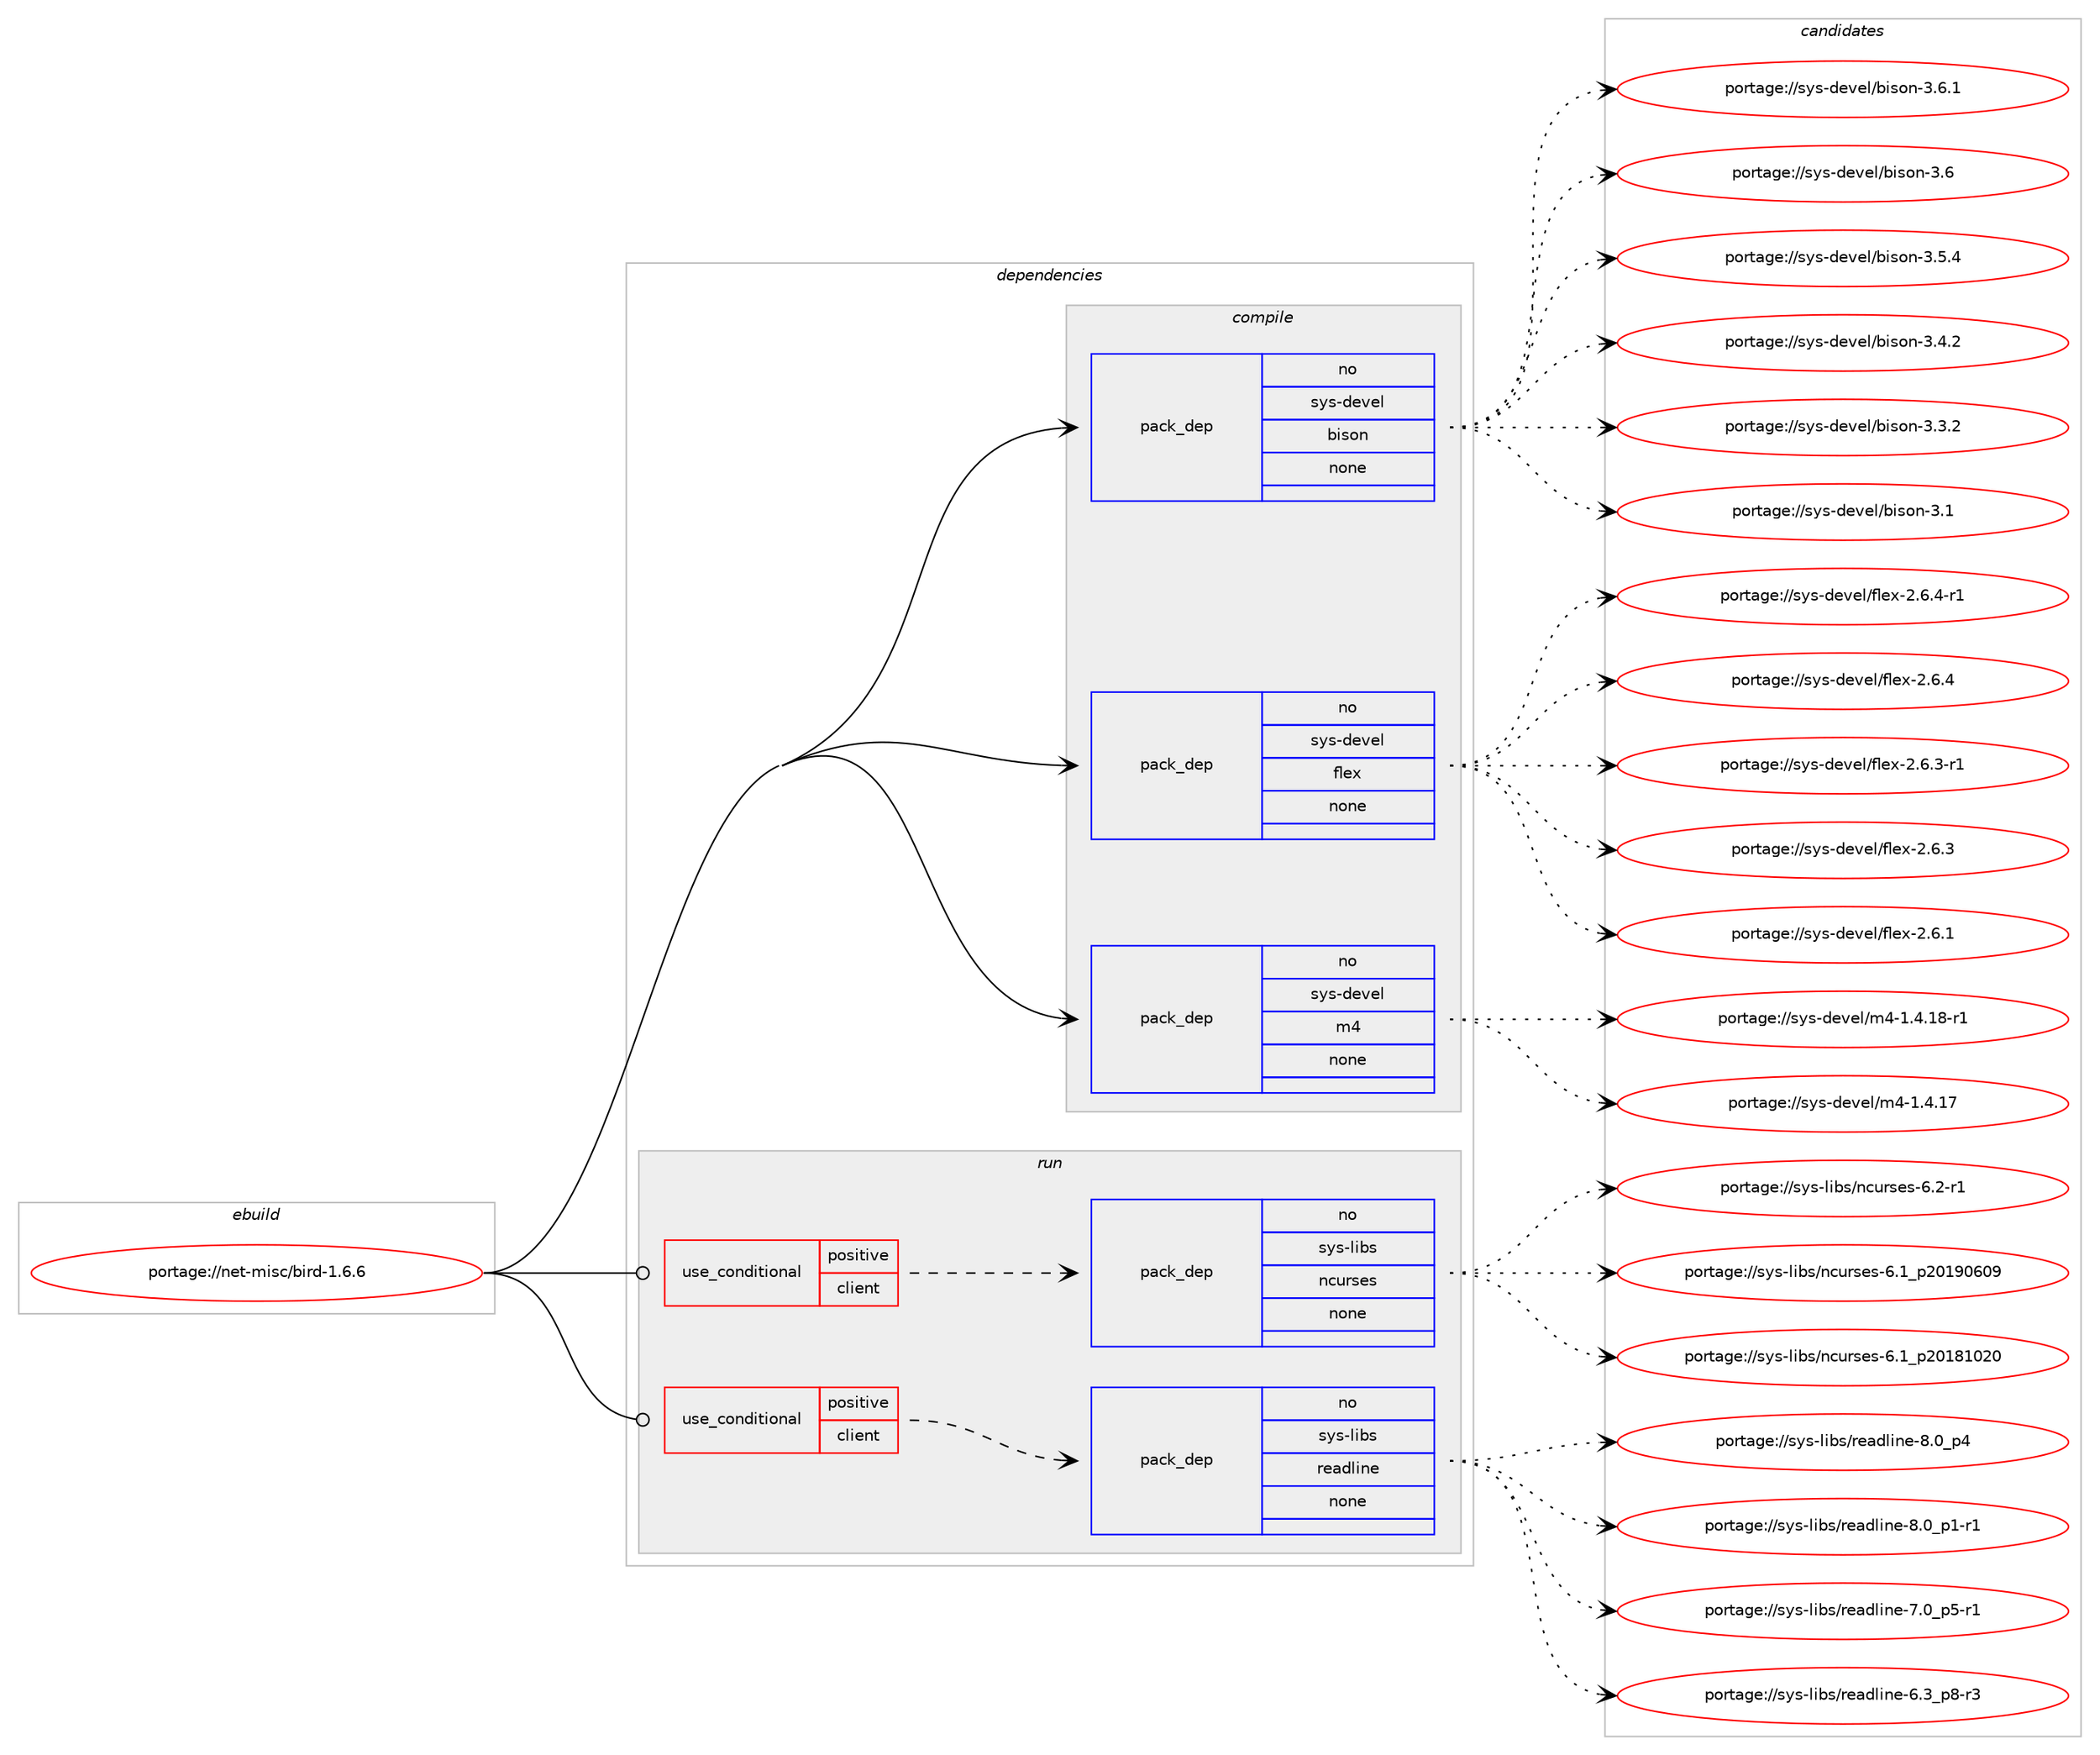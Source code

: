 digraph prolog {

# *************
# Graph options
# *************

newrank=true;
concentrate=true;
compound=true;
graph [rankdir=LR,fontname=Helvetica,fontsize=10,ranksep=1.5];#, ranksep=2.5, nodesep=0.2];
edge  [arrowhead=vee];
node  [fontname=Helvetica,fontsize=10];

# **********
# The ebuild
# **********

subgraph cluster_leftcol {
color=gray;
rank=same;
label=<<i>ebuild</i>>;
id [label="portage://net-misc/bird-1.6.6", color=red, width=4, href="../net-misc/bird-1.6.6.svg"];
}

# ****************
# The dependencies
# ****************

subgraph cluster_midcol {
color=gray;
label=<<i>dependencies</i>>;
subgraph cluster_compile {
fillcolor="#eeeeee";
style=filled;
label=<<i>compile</i>>;
subgraph pack8649 {
dependency10990 [label=<<TABLE BORDER="0" CELLBORDER="1" CELLSPACING="0" CELLPADDING="4" WIDTH="220"><TR><TD ROWSPAN="6" CELLPADDING="30">pack_dep</TD></TR><TR><TD WIDTH="110">no</TD></TR><TR><TD>sys-devel</TD></TR><TR><TD>bison</TD></TR><TR><TD>none</TD></TR><TR><TD></TD></TR></TABLE>>, shape=none, color=blue];
}
id:e -> dependency10990:w [weight=20,style="solid",arrowhead="vee"];
subgraph pack8650 {
dependency10991 [label=<<TABLE BORDER="0" CELLBORDER="1" CELLSPACING="0" CELLPADDING="4" WIDTH="220"><TR><TD ROWSPAN="6" CELLPADDING="30">pack_dep</TD></TR><TR><TD WIDTH="110">no</TD></TR><TR><TD>sys-devel</TD></TR><TR><TD>flex</TD></TR><TR><TD>none</TD></TR><TR><TD></TD></TR></TABLE>>, shape=none, color=blue];
}
id:e -> dependency10991:w [weight=20,style="solid",arrowhead="vee"];
subgraph pack8651 {
dependency10992 [label=<<TABLE BORDER="0" CELLBORDER="1" CELLSPACING="0" CELLPADDING="4" WIDTH="220"><TR><TD ROWSPAN="6" CELLPADDING="30">pack_dep</TD></TR><TR><TD WIDTH="110">no</TD></TR><TR><TD>sys-devel</TD></TR><TR><TD>m4</TD></TR><TR><TD>none</TD></TR><TR><TD></TD></TR></TABLE>>, shape=none, color=blue];
}
id:e -> dependency10992:w [weight=20,style="solid",arrowhead="vee"];
}
subgraph cluster_compileandrun {
fillcolor="#eeeeee";
style=filled;
label=<<i>compile and run</i>>;
}
subgraph cluster_run {
fillcolor="#eeeeee";
style=filled;
label=<<i>run</i>>;
subgraph cond2211 {
dependency10993 [label=<<TABLE BORDER="0" CELLBORDER="1" CELLSPACING="0" CELLPADDING="4"><TR><TD ROWSPAN="3" CELLPADDING="10">use_conditional</TD></TR><TR><TD>positive</TD></TR><TR><TD>client</TD></TR></TABLE>>, shape=none, color=red];
subgraph pack8652 {
dependency10994 [label=<<TABLE BORDER="0" CELLBORDER="1" CELLSPACING="0" CELLPADDING="4" WIDTH="220"><TR><TD ROWSPAN="6" CELLPADDING="30">pack_dep</TD></TR><TR><TD WIDTH="110">no</TD></TR><TR><TD>sys-libs</TD></TR><TR><TD>ncurses</TD></TR><TR><TD>none</TD></TR><TR><TD></TD></TR></TABLE>>, shape=none, color=blue];
}
dependency10993:e -> dependency10994:w [weight=20,style="dashed",arrowhead="vee"];
}
id:e -> dependency10993:w [weight=20,style="solid",arrowhead="odot"];
subgraph cond2212 {
dependency10995 [label=<<TABLE BORDER="0" CELLBORDER="1" CELLSPACING="0" CELLPADDING="4"><TR><TD ROWSPAN="3" CELLPADDING="10">use_conditional</TD></TR><TR><TD>positive</TD></TR><TR><TD>client</TD></TR></TABLE>>, shape=none, color=red];
subgraph pack8653 {
dependency10996 [label=<<TABLE BORDER="0" CELLBORDER="1" CELLSPACING="0" CELLPADDING="4" WIDTH="220"><TR><TD ROWSPAN="6" CELLPADDING="30">pack_dep</TD></TR><TR><TD WIDTH="110">no</TD></TR><TR><TD>sys-libs</TD></TR><TR><TD>readline</TD></TR><TR><TD>none</TD></TR><TR><TD></TD></TR></TABLE>>, shape=none, color=blue];
}
dependency10995:e -> dependency10996:w [weight=20,style="dashed",arrowhead="vee"];
}
id:e -> dependency10995:w [weight=20,style="solid",arrowhead="odot"];
}
}

# **************
# The candidates
# **************

subgraph cluster_choices {
rank=same;
color=gray;
label=<<i>candidates</i>>;

subgraph choice8649 {
color=black;
nodesep=1;
choice115121115451001011181011084798105115111110455146544649 [label="portage://sys-devel/bison-3.6.1", color=red, width=4,href="../sys-devel/bison-3.6.1.svg"];
choice11512111545100101118101108479810511511111045514654 [label="portage://sys-devel/bison-3.6", color=red, width=4,href="../sys-devel/bison-3.6.svg"];
choice115121115451001011181011084798105115111110455146534652 [label="portage://sys-devel/bison-3.5.4", color=red, width=4,href="../sys-devel/bison-3.5.4.svg"];
choice115121115451001011181011084798105115111110455146524650 [label="portage://sys-devel/bison-3.4.2", color=red, width=4,href="../sys-devel/bison-3.4.2.svg"];
choice115121115451001011181011084798105115111110455146514650 [label="portage://sys-devel/bison-3.3.2", color=red, width=4,href="../sys-devel/bison-3.3.2.svg"];
choice11512111545100101118101108479810511511111045514649 [label="portage://sys-devel/bison-3.1", color=red, width=4,href="../sys-devel/bison-3.1.svg"];
dependency10990:e -> choice115121115451001011181011084798105115111110455146544649:w [style=dotted,weight="100"];
dependency10990:e -> choice11512111545100101118101108479810511511111045514654:w [style=dotted,weight="100"];
dependency10990:e -> choice115121115451001011181011084798105115111110455146534652:w [style=dotted,weight="100"];
dependency10990:e -> choice115121115451001011181011084798105115111110455146524650:w [style=dotted,weight="100"];
dependency10990:e -> choice115121115451001011181011084798105115111110455146514650:w [style=dotted,weight="100"];
dependency10990:e -> choice11512111545100101118101108479810511511111045514649:w [style=dotted,weight="100"];
}
subgraph choice8650 {
color=black;
nodesep=1;
choice11512111545100101118101108471021081011204550465446524511449 [label="portage://sys-devel/flex-2.6.4-r1", color=red, width=4,href="../sys-devel/flex-2.6.4-r1.svg"];
choice1151211154510010111810110847102108101120455046544652 [label="portage://sys-devel/flex-2.6.4", color=red, width=4,href="../sys-devel/flex-2.6.4.svg"];
choice11512111545100101118101108471021081011204550465446514511449 [label="portage://sys-devel/flex-2.6.3-r1", color=red, width=4,href="../sys-devel/flex-2.6.3-r1.svg"];
choice1151211154510010111810110847102108101120455046544651 [label="portage://sys-devel/flex-2.6.3", color=red, width=4,href="../sys-devel/flex-2.6.3.svg"];
choice1151211154510010111810110847102108101120455046544649 [label="portage://sys-devel/flex-2.6.1", color=red, width=4,href="../sys-devel/flex-2.6.1.svg"];
dependency10991:e -> choice11512111545100101118101108471021081011204550465446524511449:w [style=dotted,weight="100"];
dependency10991:e -> choice1151211154510010111810110847102108101120455046544652:w [style=dotted,weight="100"];
dependency10991:e -> choice11512111545100101118101108471021081011204550465446514511449:w [style=dotted,weight="100"];
dependency10991:e -> choice1151211154510010111810110847102108101120455046544651:w [style=dotted,weight="100"];
dependency10991:e -> choice1151211154510010111810110847102108101120455046544649:w [style=dotted,weight="100"];
}
subgraph choice8651 {
color=black;
nodesep=1;
choice115121115451001011181011084710952454946524649564511449 [label="portage://sys-devel/m4-1.4.18-r1", color=red, width=4,href="../sys-devel/m4-1.4.18-r1.svg"];
choice11512111545100101118101108471095245494652464955 [label="portage://sys-devel/m4-1.4.17", color=red, width=4,href="../sys-devel/m4-1.4.17.svg"];
dependency10992:e -> choice115121115451001011181011084710952454946524649564511449:w [style=dotted,weight="100"];
dependency10992:e -> choice11512111545100101118101108471095245494652464955:w [style=dotted,weight="100"];
}
subgraph choice8652 {
color=black;
nodesep=1;
choice11512111545108105981154711099117114115101115455446504511449 [label="portage://sys-libs/ncurses-6.2-r1", color=red, width=4,href="../sys-libs/ncurses-6.2-r1.svg"];
choice1151211154510810598115471109911711411510111545544649951125048495748544857 [label="portage://sys-libs/ncurses-6.1_p20190609", color=red, width=4,href="../sys-libs/ncurses-6.1_p20190609.svg"];
choice1151211154510810598115471109911711411510111545544649951125048495649485048 [label="portage://sys-libs/ncurses-6.1_p20181020", color=red, width=4,href="../sys-libs/ncurses-6.1_p20181020.svg"];
dependency10994:e -> choice11512111545108105981154711099117114115101115455446504511449:w [style=dotted,weight="100"];
dependency10994:e -> choice1151211154510810598115471109911711411510111545544649951125048495748544857:w [style=dotted,weight="100"];
dependency10994:e -> choice1151211154510810598115471109911711411510111545544649951125048495649485048:w [style=dotted,weight="100"];
}
subgraph choice8653 {
color=black;
nodesep=1;
choice11512111545108105981154711410197100108105110101455646489511252 [label="portage://sys-libs/readline-8.0_p4", color=red, width=4,href="../sys-libs/readline-8.0_p4.svg"];
choice115121115451081059811547114101971001081051101014556464895112494511449 [label="portage://sys-libs/readline-8.0_p1-r1", color=red, width=4,href="../sys-libs/readline-8.0_p1-r1.svg"];
choice115121115451081059811547114101971001081051101014555464895112534511449 [label="portage://sys-libs/readline-7.0_p5-r1", color=red, width=4,href="../sys-libs/readline-7.0_p5-r1.svg"];
choice115121115451081059811547114101971001081051101014554465195112564511451 [label="portage://sys-libs/readline-6.3_p8-r3", color=red, width=4,href="../sys-libs/readline-6.3_p8-r3.svg"];
dependency10996:e -> choice11512111545108105981154711410197100108105110101455646489511252:w [style=dotted,weight="100"];
dependency10996:e -> choice115121115451081059811547114101971001081051101014556464895112494511449:w [style=dotted,weight="100"];
dependency10996:e -> choice115121115451081059811547114101971001081051101014555464895112534511449:w [style=dotted,weight="100"];
dependency10996:e -> choice115121115451081059811547114101971001081051101014554465195112564511451:w [style=dotted,weight="100"];
}
}

}
